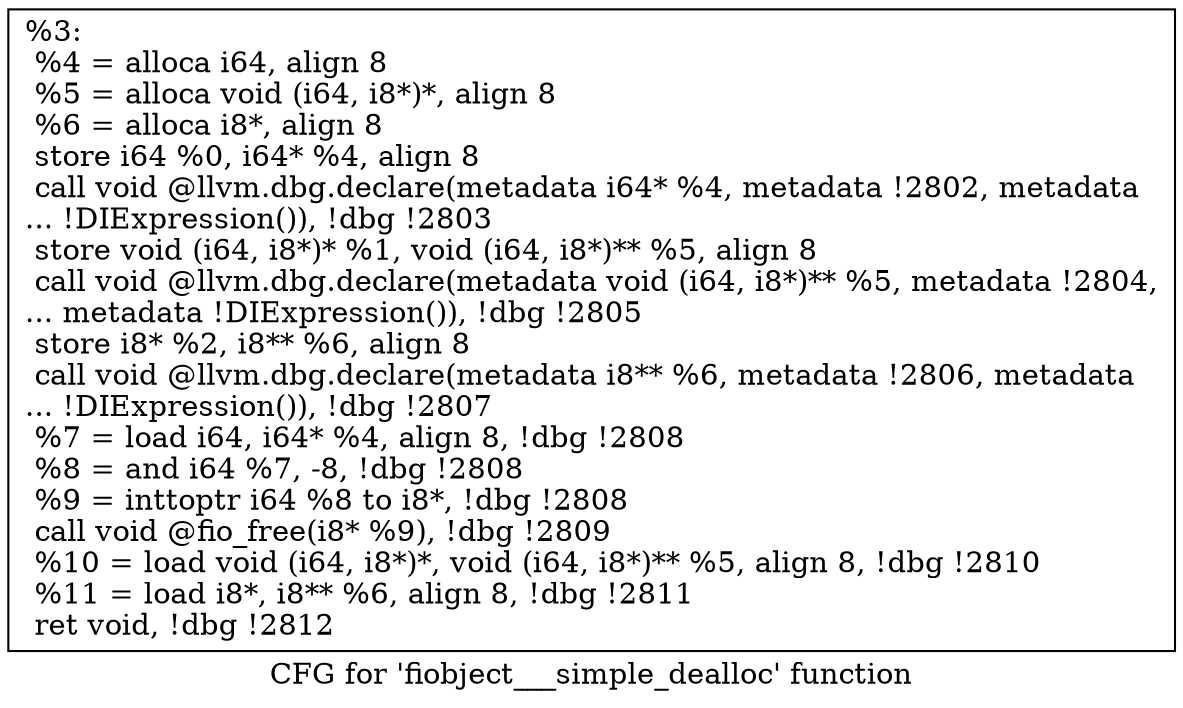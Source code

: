 digraph "CFG for 'fiobject___simple_dealloc' function" {
	label="CFG for 'fiobject___simple_dealloc' function";

	Node0x556851e1ba30 [shape=record,label="{%3:\l  %4 = alloca i64, align 8\l  %5 = alloca void (i64, i8*)*, align 8\l  %6 = alloca i8*, align 8\l  store i64 %0, i64* %4, align 8\l  call void @llvm.dbg.declare(metadata i64* %4, metadata !2802, metadata\l... !DIExpression()), !dbg !2803\l  store void (i64, i8*)* %1, void (i64, i8*)** %5, align 8\l  call void @llvm.dbg.declare(metadata void (i64, i8*)** %5, metadata !2804,\l... metadata !DIExpression()), !dbg !2805\l  store i8* %2, i8** %6, align 8\l  call void @llvm.dbg.declare(metadata i8** %6, metadata !2806, metadata\l... !DIExpression()), !dbg !2807\l  %7 = load i64, i64* %4, align 8, !dbg !2808\l  %8 = and i64 %7, -8, !dbg !2808\l  %9 = inttoptr i64 %8 to i8*, !dbg !2808\l  call void @fio_free(i8* %9), !dbg !2809\l  %10 = load void (i64, i8*)*, void (i64, i8*)** %5, align 8, !dbg !2810\l  %11 = load i8*, i8** %6, align 8, !dbg !2811\l  ret void, !dbg !2812\l}"];
}
